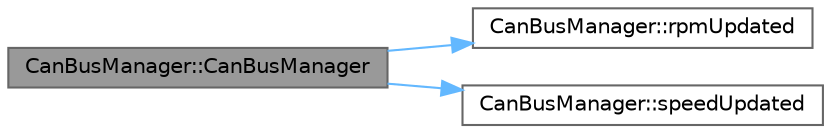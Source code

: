 digraph "CanBusManager::CanBusManager"
{
 // LATEX_PDF_SIZE
  bgcolor="transparent";
  edge [fontname=Helvetica,fontsize=10,labelfontname=Helvetica,labelfontsize=10];
  node [fontname=Helvetica,fontsize=10,shape=box,height=0.2,width=0.4];
  rankdir="LR";
  Node1 [id="Node000001",label="CanBusManager::CanBusManager",height=0.2,width=0.4,color="gray40", fillcolor="grey60", style="filled", fontcolor="black",tooltip=" "];
  Node1 -> Node2 [id="edge1_Node000001_Node000002",color="steelblue1",style="solid",tooltip=" "];
  Node2 [id="Node000002",label="CanBusManager::rpmUpdated",height=0.2,width=0.4,color="grey40", fillcolor="white", style="filled",URL="$classCanBusManager.html#a078fd69ae1f601a6a5792b41f5e6346a",tooltip=" "];
  Node1 -> Node3 [id="edge2_Node000001_Node000003",color="steelblue1",style="solid",tooltip=" "];
  Node3 [id="Node000003",label="CanBusManager::speedUpdated",height=0.2,width=0.4,color="grey40", fillcolor="white", style="filled",URL="$classCanBusManager.html#a26fcbb1afe5a721954bec9f1ac62f991",tooltip=" "];
}
